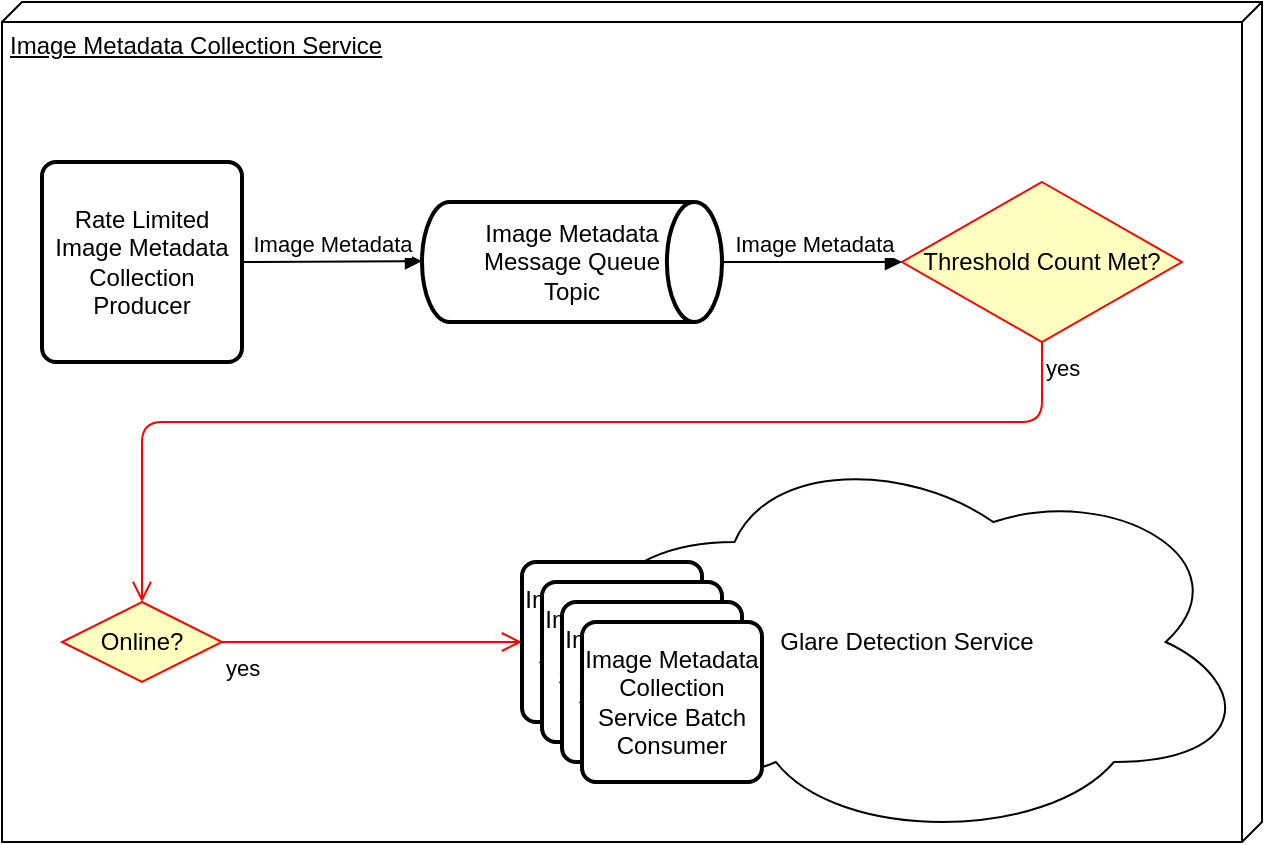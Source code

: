 <mxfile version="14.1.9" type="github">
  <diagram id="C5RBs43oDa-KdzZeNtuy" name="Page-1">
    <mxGraphModel dx="839" dy="531" grid="1" gridSize="10" guides="1" tooltips="1" connect="1" arrows="1" fold="1" page="1" pageScale="1" pageWidth="827" pageHeight="1169" math="0" shadow="0">
      <root>
        <mxCell id="WIyWlLk6GJQsqaUBKTNV-0" />
        <mxCell id="WIyWlLk6GJQsqaUBKTNV-1" parent="WIyWlLk6GJQsqaUBKTNV-0" />
        <mxCell id="LEbugSoTyeR6-p7tngCZ-11" value="Image Metadata Collection Service" style="verticalAlign=top;align=left;spacingTop=8;spacingLeft=2;spacingRight=12;shape=cube;size=10;direction=south;fontStyle=4;html=1;" parent="WIyWlLk6GJQsqaUBKTNV-1" vertex="1">
          <mxGeometry x="40" y="240" width="630" height="420" as="geometry" />
        </mxCell>
        <mxCell id="Ya1_WFq1DWij1B-eGoRc-0" value="Image Metadata&lt;br&gt;Message Queue&lt;br&gt;Topic" style="strokeWidth=2;html=1;shape=mxgraph.flowchart.direct_data;whiteSpace=wrap;" parent="WIyWlLk6GJQsqaUBKTNV-1" vertex="1">
          <mxGeometry x="250" y="340" width="150" height="60" as="geometry" />
        </mxCell>
        <mxCell id="Ya1_WFq1DWij1B-eGoRc-1" value="Rate Limited Image Metadata&lt;br&gt;Collection Producer" style="rounded=1;whiteSpace=wrap;html=1;absoluteArcSize=1;arcSize=14;strokeWidth=2;" parent="WIyWlLk6GJQsqaUBKTNV-1" vertex="1">
          <mxGeometry x="60" y="320" width="100" height="100" as="geometry" />
        </mxCell>
        <mxCell id="Ya1_WFq1DWij1B-eGoRc-4" value="Image Metadata" style="html=1;verticalAlign=bottom;endArrow=block;exitX=1;exitY=0.5;exitDx=0;exitDy=0;" parent="WIyWlLk6GJQsqaUBKTNV-1" source="Ya1_WFq1DWij1B-eGoRc-1" edge="1">
          <mxGeometry width="80" relative="1" as="geometry">
            <mxPoint x="170" y="369.58" as="sourcePoint" />
            <mxPoint x="250" y="369.58" as="targetPoint" />
          </mxGeometry>
        </mxCell>
        <mxCell id="Ya1_WFq1DWij1B-eGoRc-6" value="Online?" style="rhombus;whiteSpace=wrap;html=1;fillColor=#ffffc0;strokeColor=#ff0000;" parent="WIyWlLk6GJQsqaUBKTNV-1" vertex="1">
          <mxGeometry x="70" y="540" width="80" height="40" as="geometry" />
        </mxCell>
        <mxCell id="Ya1_WFq1DWij1B-eGoRc-9" value="Threshold Count Met?" style="rhombus;whiteSpace=wrap;html=1;fillColor=#ffffc0;strokeColor=#ff0000;" parent="WIyWlLk6GJQsqaUBKTNV-1" vertex="1">
          <mxGeometry x="490" y="330" width="140" height="80" as="geometry" />
        </mxCell>
        <mxCell id="Ya1_WFq1DWij1B-eGoRc-11" value="yes" style="edgeStyle=orthogonalEdgeStyle;html=1;align=left;verticalAlign=top;endArrow=open;endSize=8;strokeColor=#ff0000;" parent="WIyWlLk6GJQsqaUBKTNV-1" source="Ya1_WFq1DWij1B-eGoRc-9" target="Ya1_WFq1DWij1B-eGoRc-6" edge="1">
          <mxGeometry x="-1" relative="1" as="geometry">
            <mxPoint x="560" y="490" as="targetPoint" />
            <Array as="points">
              <mxPoint x="560" y="450" />
              <mxPoint x="110" y="450" />
            </Array>
          </mxGeometry>
        </mxCell>
        <mxCell id="Ya1_WFq1DWij1B-eGoRc-12" value="Image Metadata" style="html=1;verticalAlign=bottom;endArrow=block;exitX=1;exitY=0.5;exitDx=0;exitDy=0;exitPerimeter=0;entryX=0;entryY=0.5;entryDx=0;entryDy=0;" parent="WIyWlLk6GJQsqaUBKTNV-1" source="Ya1_WFq1DWij1B-eGoRc-0" target="Ya1_WFq1DWij1B-eGoRc-9" edge="1">
          <mxGeometry x="0.022" width="80" relative="1" as="geometry">
            <mxPoint x="450" y="370" as="sourcePoint" />
            <mxPoint x="554" y="499.58" as="targetPoint" />
            <mxPoint as="offset" />
          </mxGeometry>
        </mxCell>
        <mxCell id="Ya1_WFq1DWij1B-eGoRc-13" value="yes" style="edgeStyle=orthogonalEdgeStyle;html=1;align=left;verticalAlign=top;endArrow=open;endSize=8;strokeColor=#ff0000;exitX=1;exitY=0.5;exitDx=0;exitDy=0;entryX=0;entryY=0.5;entryDx=0;entryDy=0;" parent="WIyWlLk6GJQsqaUBKTNV-1" source="Ya1_WFq1DWij1B-eGoRc-6" edge="1" target="E-BLmExjyVE-HBWsHxf6-1">
          <mxGeometry x="-1" relative="1" as="geometry">
            <mxPoint x="270" y="560" as="targetPoint" />
            <mxPoint x="570" y="420" as="sourcePoint" />
            <Array as="points" />
          </mxGeometry>
        </mxCell>
        <mxCell id="Ya1_WFq1DWij1B-eGoRc-15" value="Glare Detection Service" style="ellipse;shape=cloud;whiteSpace=wrap;html=1;" parent="WIyWlLk6GJQsqaUBKTNV-1" vertex="1">
          <mxGeometry x="320" y="460" width="345" height="200" as="geometry" />
        </mxCell>
        <mxCell id="E-BLmExjyVE-HBWsHxf6-1" value="Image Metadata Collection Service Batch Consumer" style="rounded=1;whiteSpace=wrap;html=1;absoluteArcSize=1;arcSize=14;strokeWidth=2;" vertex="1" parent="WIyWlLk6GJQsqaUBKTNV-1">
          <mxGeometry x="300" y="520" width="90" height="80" as="geometry" />
        </mxCell>
        <mxCell id="E-BLmExjyVE-HBWsHxf6-2" value="Image Metadata Collection Service Batch Consumer" style="rounded=1;whiteSpace=wrap;html=1;absoluteArcSize=1;arcSize=14;strokeWidth=2;" vertex="1" parent="WIyWlLk6GJQsqaUBKTNV-1">
          <mxGeometry x="310" y="530" width="90" height="80" as="geometry" />
        </mxCell>
        <mxCell id="E-BLmExjyVE-HBWsHxf6-3" value="Image Metadata Collection Service Batch Consumer" style="rounded=1;whiteSpace=wrap;html=1;absoluteArcSize=1;arcSize=14;strokeWidth=2;" vertex="1" parent="WIyWlLk6GJQsqaUBKTNV-1">
          <mxGeometry x="320" y="540" width="90" height="80" as="geometry" />
        </mxCell>
        <mxCell id="E-BLmExjyVE-HBWsHxf6-4" value="Image Metadata Collection Service Batch Consumer" style="rounded=1;whiteSpace=wrap;html=1;absoluteArcSize=1;arcSize=14;strokeWidth=2;" vertex="1" parent="WIyWlLk6GJQsqaUBKTNV-1">
          <mxGeometry x="330" y="550" width="90" height="80" as="geometry" />
        </mxCell>
      </root>
    </mxGraphModel>
  </diagram>
</mxfile>
